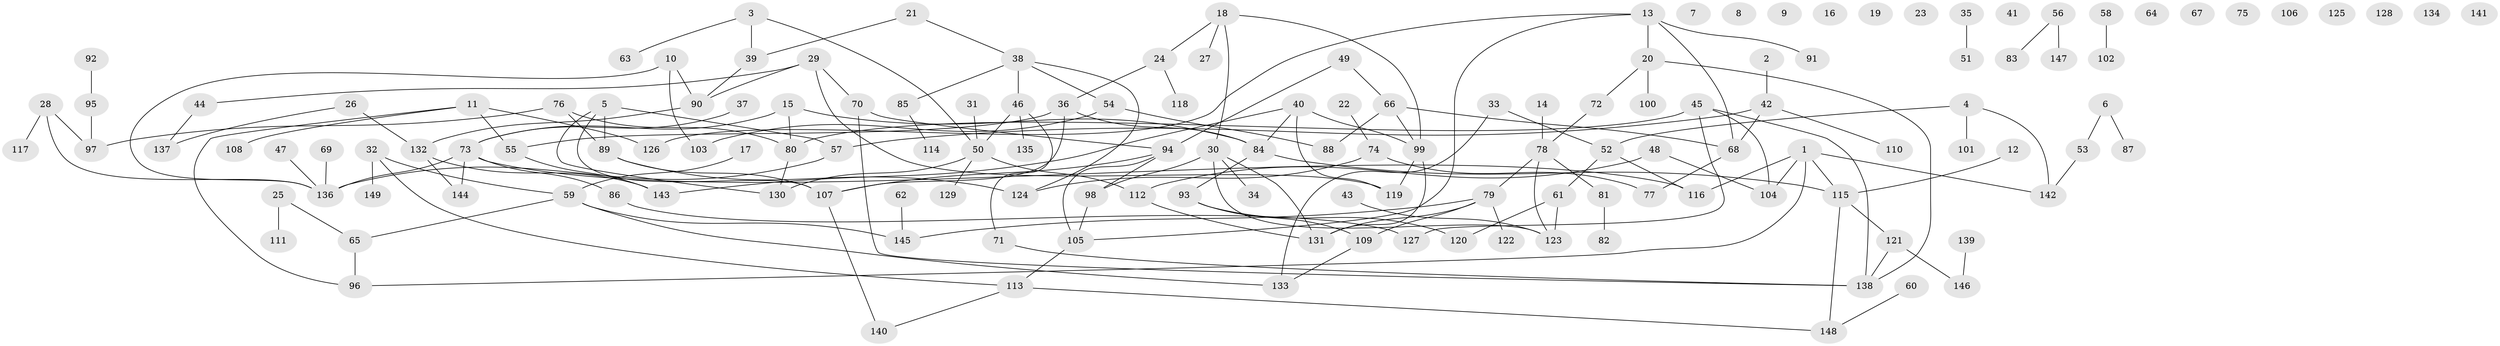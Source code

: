 // Generated by graph-tools (version 1.1) at 2025/00/03/09/25 03:00:40]
// undirected, 149 vertices, 178 edges
graph export_dot {
graph [start="1"]
  node [color=gray90,style=filled];
  1;
  2;
  3;
  4;
  5;
  6;
  7;
  8;
  9;
  10;
  11;
  12;
  13;
  14;
  15;
  16;
  17;
  18;
  19;
  20;
  21;
  22;
  23;
  24;
  25;
  26;
  27;
  28;
  29;
  30;
  31;
  32;
  33;
  34;
  35;
  36;
  37;
  38;
  39;
  40;
  41;
  42;
  43;
  44;
  45;
  46;
  47;
  48;
  49;
  50;
  51;
  52;
  53;
  54;
  55;
  56;
  57;
  58;
  59;
  60;
  61;
  62;
  63;
  64;
  65;
  66;
  67;
  68;
  69;
  70;
  71;
  72;
  73;
  74;
  75;
  76;
  77;
  78;
  79;
  80;
  81;
  82;
  83;
  84;
  85;
  86;
  87;
  88;
  89;
  90;
  91;
  92;
  93;
  94;
  95;
  96;
  97;
  98;
  99;
  100;
  101;
  102;
  103;
  104;
  105;
  106;
  107;
  108;
  109;
  110;
  111;
  112;
  113;
  114;
  115;
  116;
  117;
  118;
  119;
  120;
  121;
  122;
  123;
  124;
  125;
  126;
  127;
  128;
  129;
  130;
  131;
  132;
  133;
  134;
  135;
  136;
  137;
  138;
  139;
  140;
  141;
  142;
  143;
  144;
  145;
  146;
  147;
  148;
  149;
  1 -- 96;
  1 -- 104;
  1 -- 115;
  1 -- 116;
  1 -- 142;
  2 -- 42;
  3 -- 39;
  3 -- 50;
  3 -- 63;
  4 -- 52;
  4 -- 101;
  4 -- 142;
  5 -- 57;
  5 -- 89;
  5 -- 107;
  5 -- 130;
  6 -- 53;
  6 -- 87;
  10 -- 90;
  10 -- 103;
  10 -- 136;
  11 -- 55;
  11 -- 96;
  11 -- 108;
  11 -- 126;
  12 -- 115;
  13 -- 20;
  13 -- 68;
  13 -- 91;
  13 -- 105;
  13 -- 126;
  14 -- 78;
  15 -- 73;
  15 -- 80;
  15 -- 84;
  17 -- 59;
  18 -- 24;
  18 -- 27;
  18 -- 30;
  18 -- 99;
  20 -- 72;
  20 -- 100;
  20 -- 138;
  21 -- 38;
  21 -- 39;
  22 -- 74;
  24 -- 36;
  24 -- 118;
  25 -- 65;
  25 -- 111;
  26 -- 132;
  26 -- 137;
  28 -- 97;
  28 -- 117;
  28 -- 136;
  29 -- 44;
  29 -- 70;
  29 -- 90;
  29 -- 119;
  30 -- 34;
  30 -- 98;
  30 -- 123;
  30 -- 131;
  31 -- 50;
  32 -- 59;
  32 -- 113;
  32 -- 149;
  33 -- 52;
  33 -- 133;
  35 -- 51;
  36 -- 55;
  36 -- 84;
  36 -- 107;
  37 -- 73;
  38 -- 46;
  38 -- 54;
  38 -- 85;
  38 -- 124;
  39 -- 90;
  40 -- 84;
  40 -- 99;
  40 -- 119;
  40 -- 143;
  42 -- 57;
  42 -- 68;
  42 -- 110;
  43 -- 123;
  44 -- 137;
  45 -- 80;
  45 -- 104;
  45 -- 127;
  45 -- 138;
  46 -- 50;
  46 -- 71;
  46 -- 135;
  47 -- 136;
  48 -- 104;
  48 -- 112;
  49 -- 66;
  49 -- 94;
  50 -- 112;
  50 -- 129;
  50 -- 130;
  52 -- 61;
  52 -- 116;
  53 -- 142;
  54 -- 88;
  54 -- 103;
  55 -- 143;
  56 -- 83;
  56 -- 147;
  57 -- 136;
  58 -- 102;
  59 -- 65;
  59 -- 133;
  59 -- 145;
  60 -- 148;
  61 -- 120;
  61 -- 123;
  62 -- 145;
  65 -- 96;
  66 -- 68;
  66 -- 88;
  66 -- 99;
  68 -- 77;
  69 -- 136;
  70 -- 94;
  70 -- 138;
  71 -- 138;
  72 -- 78;
  73 -- 86;
  73 -- 116;
  73 -- 136;
  73 -- 144;
  74 -- 77;
  74 -- 124;
  76 -- 80;
  76 -- 89;
  76 -- 97;
  78 -- 79;
  78 -- 81;
  78 -- 123;
  79 -- 109;
  79 -- 122;
  79 -- 131;
  79 -- 145;
  80 -- 130;
  81 -- 82;
  84 -- 93;
  84 -- 115;
  85 -- 114;
  86 -- 127;
  89 -- 107;
  89 -- 124;
  90 -- 132;
  92 -- 95;
  93 -- 109;
  93 -- 120;
  94 -- 98;
  94 -- 105;
  94 -- 107;
  95 -- 97;
  98 -- 105;
  99 -- 119;
  99 -- 131;
  105 -- 113;
  107 -- 140;
  109 -- 133;
  112 -- 131;
  113 -- 140;
  113 -- 148;
  115 -- 121;
  115 -- 148;
  121 -- 138;
  121 -- 146;
  132 -- 143;
  132 -- 144;
  139 -- 146;
}
